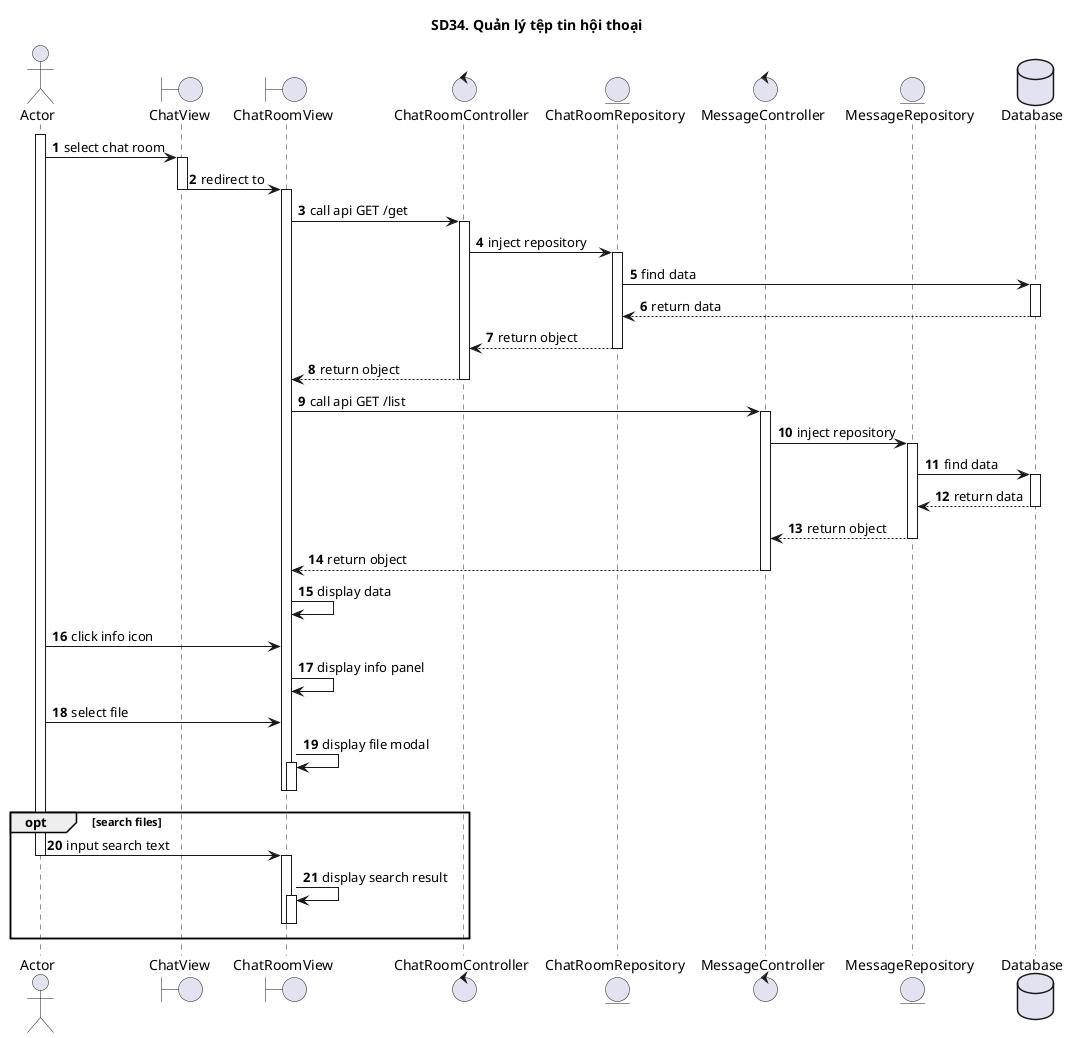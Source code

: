 @startuml SQ
autonumber
title SD34. Quản lý tệp tin hội thoại
actor "Actor" as actor
boundary "ChatView" as view
boundary "ChatRoomView" as chatRoomView
control "ChatRoomController" as controller
entity "ChatRoomRepository" as model
control "MessageController" as messageController
entity "MessageRepository" as messageModel
database "Database" as database
activate actor
actor -> view: select chat room
activate view
view -> chatRoomView: redirect to
deactivate view
activate chatRoomView
chatRoomView -> controller: call api GET /get
activate controller
controller -> model: inject repository
activate model
model -> database: find data
activate database
database --> model: return data
deactivate database
model --> controller: return object
deactivate model
controller --> chatRoomView: return object
deactivate controller
chatRoomView -> messageController: call api GET /list
activate messageController
messageController -> messageModel: inject repository
activate messageModel
messageModel -> database: find data
activate database
database --> messageModel: return data
deactivate database
messageModel --> messageController: return object
deactivate messageModel
messageController --> chatRoomView: return object
deactivate messageController
chatRoomView -> chatRoomView: display data
actor -> chatRoomView: click info icon
chatRoomView -> chatRoomView: display info panel
actor -> chatRoomView: select file
chatRoomView -> chatRoomView: display file modal
activate chatRoomView
deactivate chatRoomView
deactivate chatRoomView
opt search files
actor -> chatRoomView: input search text
deactivate actor
activate chatRoomView
chatRoomView -> chatRoomView: display search result
activate chatRoomView
deactivate chatRoomView
deactivate chatRoomView
end
@enduml